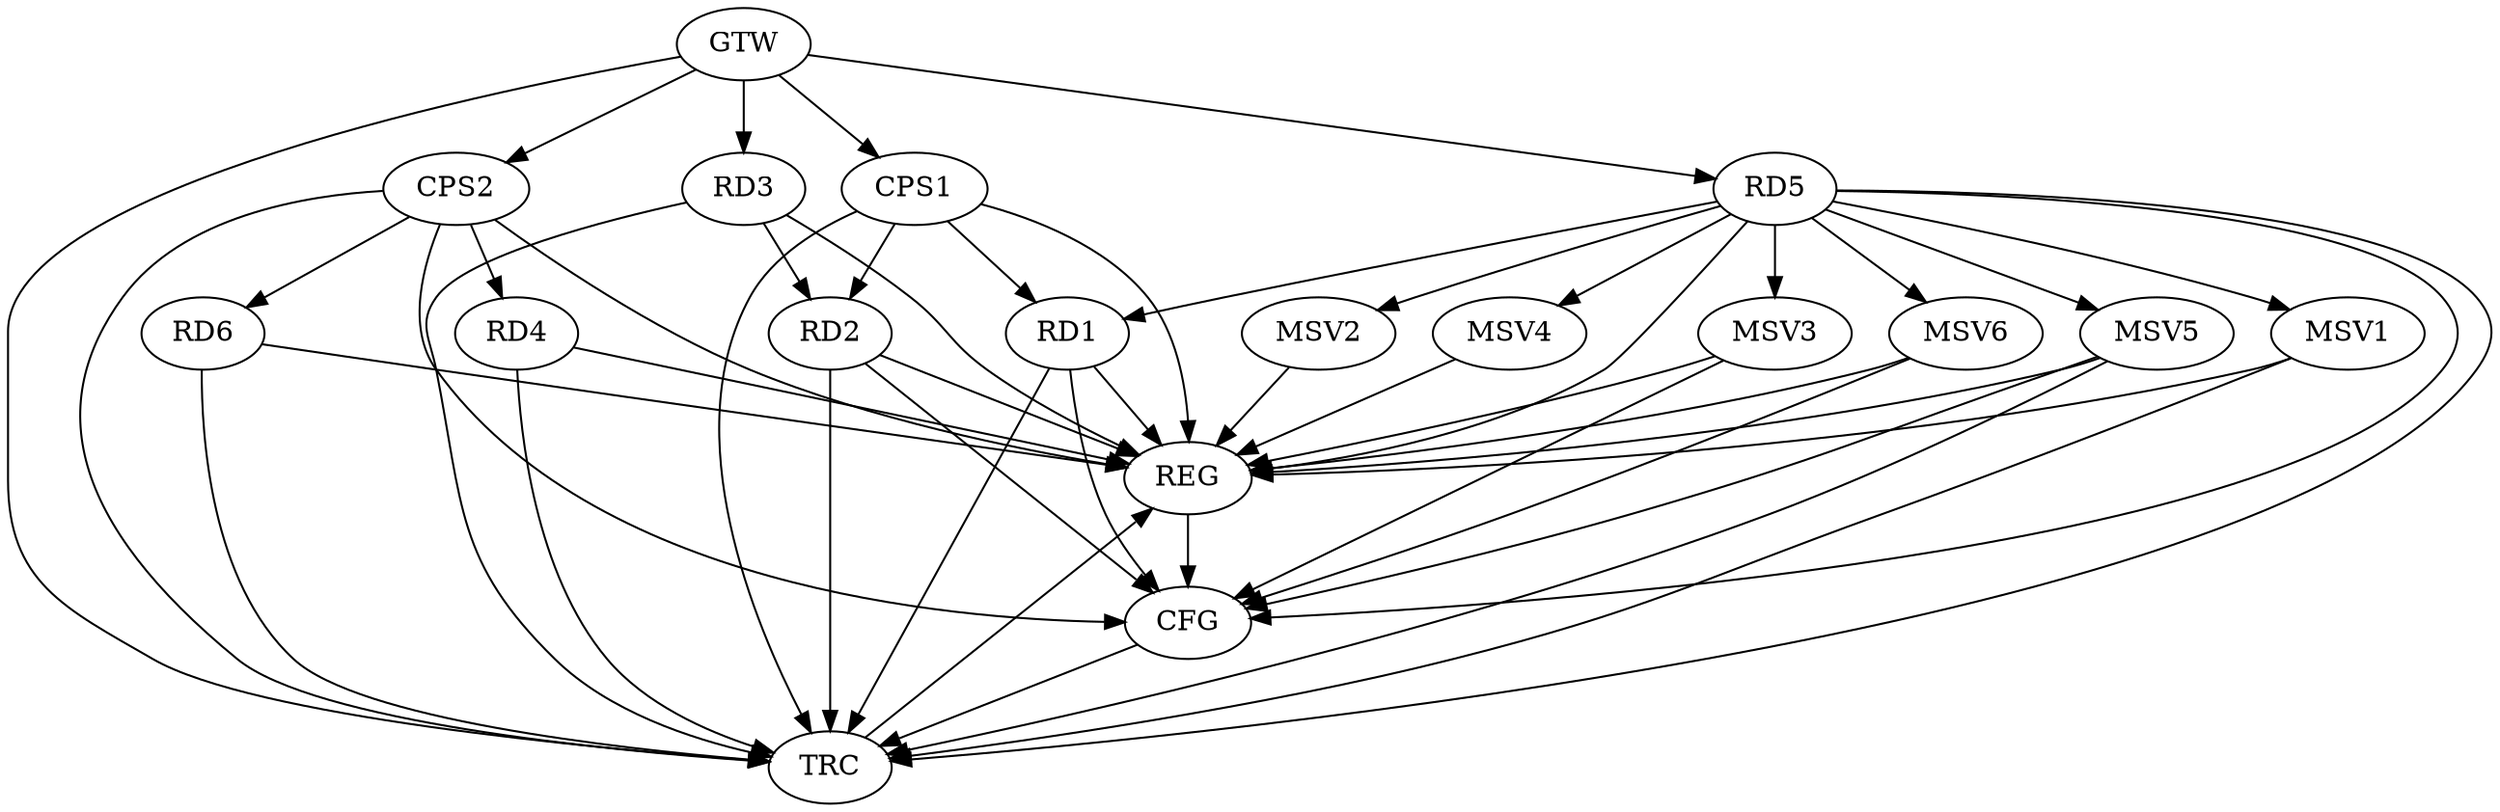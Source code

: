 strict digraph G {
  RD1 [ label="RD1" ];
  RD2 [ label="RD2" ];
  RD3 [ label="RD3" ];
  RD4 [ label="RD4" ];
  RD5 [ label="RD5" ];
  RD6 [ label="RD6" ];
  CPS1 [ label="CPS1" ];
  CPS2 [ label="CPS2" ];
  GTW [ label="GTW" ];
  REG [ label="REG" ];
  CFG [ label="CFG" ];
  TRC [ label="TRC" ];
  MSV1 [ label="MSV1" ];
  MSV2 [ label="MSV2" ];
  MSV3 [ label="MSV3" ];
  MSV4 [ label="MSV4" ];
  MSV5 [ label="MSV5" ];
  MSV6 [ label="MSV6" ];
  RD5 -> RD1;
  RD3 -> RD2;
  CPS1 -> RD1;
  CPS1 -> RD2;
  CPS2 -> RD4;
  CPS2 -> RD6;
  GTW -> RD3;
  GTW -> RD5;
  GTW -> CPS1;
  GTW -> CPS2;
  RD1 -> REG;
  RD2 -> REG;
  RD3 -> REG;
  RD4 -> REG;
  RD5 -> REG;
  RD6 -> REG;
  CPS1 -> REG;
  CPS2 -> REG;
  RD5 -> CFG;
  CPS2 -> CFG;
  RD2 -> CFG;
  RD1 -> CFG;
  REG -> CFG;
  RD1 -> TRC;
  RD2 -> TRC;
  RD3 -> TRC;
  RD4 -> TRC;
  RD5 -> TRC;
  RD6 -> TRC;
  CPS1 -> TRC;
  CPS2 -> TRC;
  GTW -> TRC;
  CFG -> TRC;
  TRC -> REG;
  RD5 -> MSV1;
  MSV1 -> REG;
  MSV1 -> TRC;
  RD5 -> MSV2;
  MSV2 -> REG;
  RD5 -> MSV3;
  MSV3 -> REG;
  MSV3 -> CFG;
  RD5 -> MSV4;
  MSV4 -> REG;
  RD5 -> MSV5;
  MSV5 -> REG;
  MSV5 -> TRC;
  MSV5 -> CFG;
  RD5 -> MSV6;
  MSV6 -> REG;
  MSV6 -> CFG;
}
